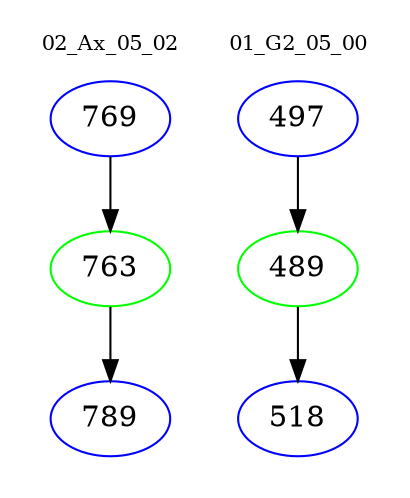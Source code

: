 digraph{
subgraph cluster_0 {
color = white
label = "02_Ax_05_02";
fontsize=10;
T0_769 [label="769", color="blue"]
T0_769 -> T0_763 [color="black"]
T0_763 [label="763", color="green"]
T0_763 -> T0_789 [color="black"]
T0_789 [label="789", color="blue"]
}
subgraph cluster_1 {
color = white
label = "01_G2_05_00";
fontsize=10;
T1_497 [label="497", color="blue"]
T1_497 -> T1_489 [color="black"]
T1_489 [label="489", color="green"]
T1_489 -> T1_518 [color="black"]
T1_518 [label="518", color="blue"]
}
}
